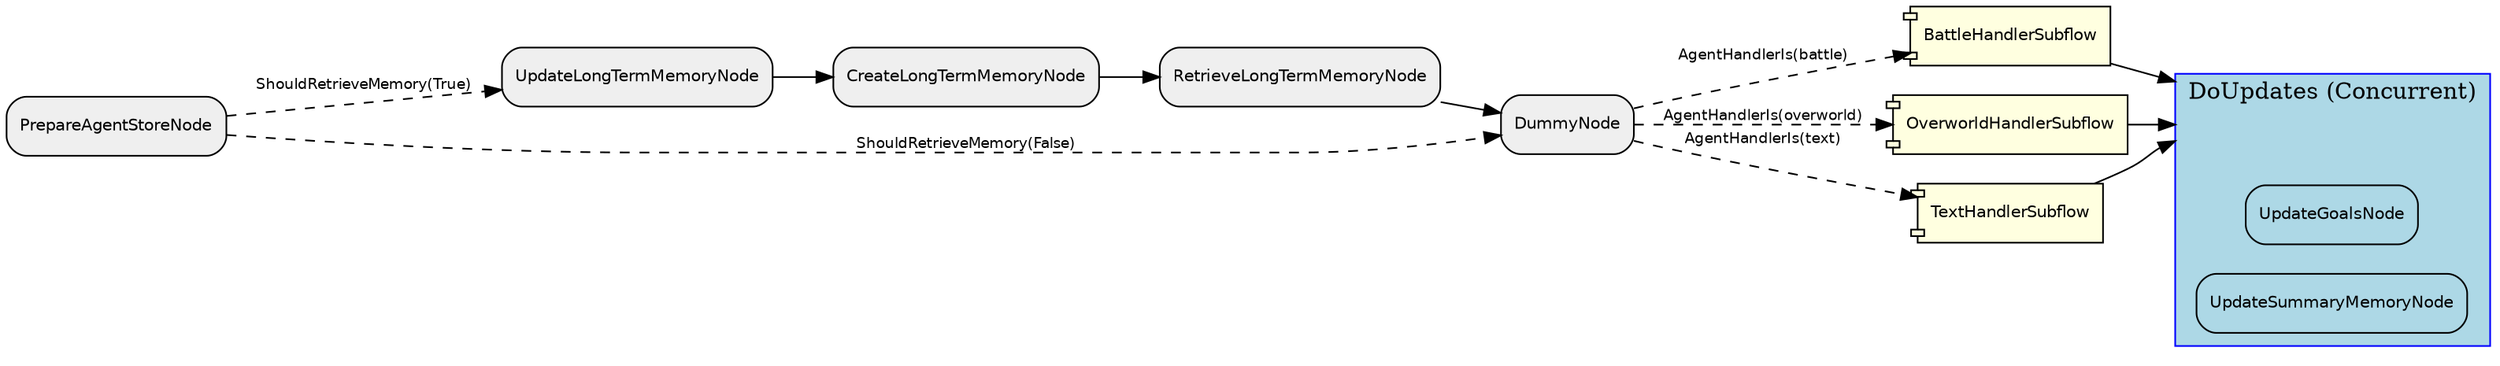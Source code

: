 digraph "G" {
  rankdir=LR;
  compound=true;
  node [shape=box, style="rounded,filled", fillcolor="#EFEFEF", fontname="Helvetica", fontsize=10];
  edge [fontname="Helvetica", fontsize=9];
  subgraph "cluster_lyAvSq5nnhy4mZqHC6Ukl" {
    label="DoUpdates (Concurrent)";
    style="filled"; fillcolor="lightblue"; color="blue";
    node [fillcolor="lightblue", style="filled,rounded"];
    "lyAvSq5nnhy4mZqHC6Ukl__entry" [label="", shape=point, width=0.01, style=invis];
    "lyAvSq5nnhy4mZqHC6Ukl__exit"  [label="", shape=point, width=0.01, style=invis];
    WNE3qg3qUq7Lz9roYxjES [label="UpdateGoalsNode"];
    "08cTM4vc2ZKBS3cdUNpLx" [label="UpdateSummaryMemoryNode"];
  }
  gNBHFs8bC8StqT7fQkamw [label="RetrieveLongTermMemoryNode"];
  twyDfkAzLBxV7y9W9W1JX [label="PrepareAgentStoreNode"];
  gDfzLuLt5MzPRvZGWrLkx [label="BattleHandlerSubflow", shape=component, style="filled,rounded", fillcolor="lightyellow"];
  QhnrSC32d5nVRaDBtdmyC [label="OverworldHandlerSubflow", shape=component, style="filled,rounded", fillcolor="lightyellow"];
  lh8eHsB39cpOhT5xwknoX [label="TextHandlerSubflow", shape=component, style="filled,rounded", fillcolor="lightyellow"];
  WNE3qg3qUq7Lz9roYxjES [label="UpdateGoalsNode"];
  E7C7zFA9D6mtpkTAh3KC4 [label="UpdateLongTermMemoryNode"];
  LGHVU8RVcW00NOIvwnd3a [label="DummyNode"];
  Ribr7Ye7i8FvDXvoRYJpP [label="CreateLongTermMemoryNode"];
  "08cTM4vc2ZKBS3cdUNpLx" [label="UpdateSummaryMemoryNode"];
  twyDfkAzLBxV7y9W9W1JX -> E7C7zFA9D6mtpkTAh3KC4 [style="dashed", label="ShouldRetrieveMemory(True)"];
  E7C7zFA9D6mtpkTAh3KC4 -> Ribr7Ye7i8FvDXvoRYJpP [style="solid"];
  Ribr7Ye7i8FvDXvoRYJpP -> gNBHFs8bC8StqT7fQkamw [style="solid"];
  twyDfkAzLBxV7y9W9W1JX -> LGHVU8RVcW00NOIvwnd3a [style="dashed", label="ShouldRetrieveMemory(False)"];
  gNBHFs8bC8StqT7fQkamw -> LGHVU8RVcW00NOIvwnd3a [style="solid"];
  LGHVU8RVcW00NOIvwnd3a -> QhnrSC32d5nVRaDBtdmyC [style="dashed", label="AgentHandlerIs(overworld)"];
  LGHVU8RVcW00NOIvwnd3a -> gDfzLuLt5MzPRvZGWrLkx [style="dashed", label="AgentHandlerIs(battle)"];
  LGHVU8RVcW00NOIvwnd3a -> lh8eHsB39cpOhT5xwknoX [style="dashed", label="AgentHandlerIs(text)"];
  lh8eHsB39cpOhT5xwknoX -> lyAvSq5nnhy4mZqHC6Ukl__entry [lhead="cluster_lyAvSq5nnhy4mZqHC6Ukl", style="solid"];
  gDfzLuLt5MzPRvZGWrLkx -> lyAvSq5nnhy4mZqHC6Ukl__entry [lhead="cluster_lyAvSq5nnhy4mZqHC6Ukl", style="solid"];
  QhnrSC32d5nVRaDBtdmyC -> lyAvSq5nnhy4mZqHC6Ukl__entry [lhead="cluster_lyAvSq5nnhy4mZqHC6Ukl", style="solid"];
}
